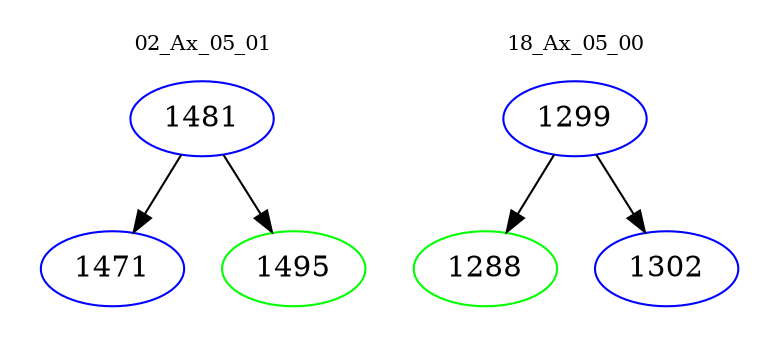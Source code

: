 digraph{
subgraph cluster_0 {
color = white
label = "02_Ax_05_01";
fontsize=10;
T0_1481 [label="1481", color="blue"]
T0_1481 -> T0_1471 [color="black"]
T0_1471 [label="1471", color="blue"]
T0_1481 -> T0_1495 [color="black"]
T0_1495 [label="1495", color="green"]
}
subgraph cluster_1 {
color = white
label = "18_Ax_05_00";
fontsize=10;
T1_1299 [label="1299", color="blue"]
T1_1299 -> T1_1288 [color="black"]
T1_1288 [label="1288", color="green"]
T1_1299 -> T1_1302 [color="black"]
T1_1302 [label="1302", color="blue"]
}
}
